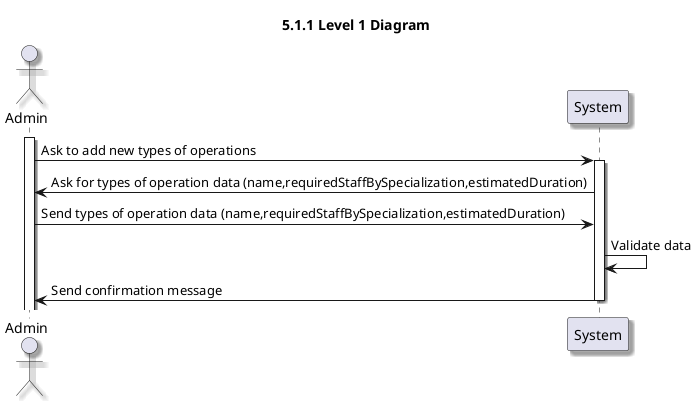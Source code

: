 @startuml level_1
skinparam handwritten false
skinparam monochrome false
skinparam packageStyle rect
skinparam shadowing true
title 5.1.1 Level 1 Diagram

actor Admin as AD

activate AD
AD -> System: Ask to add new types of operations
activate System
System -> AD: Ask for types of operation data (name,requiredStaffBySpecialization,estimatedDuration)
AD -> System: Send types of operation data (name,requiredStaffBySpecialization,estimatedDuration)
System -> System: Validate data
System -> AD: Send confirmation message
deactivate System

@enduml
